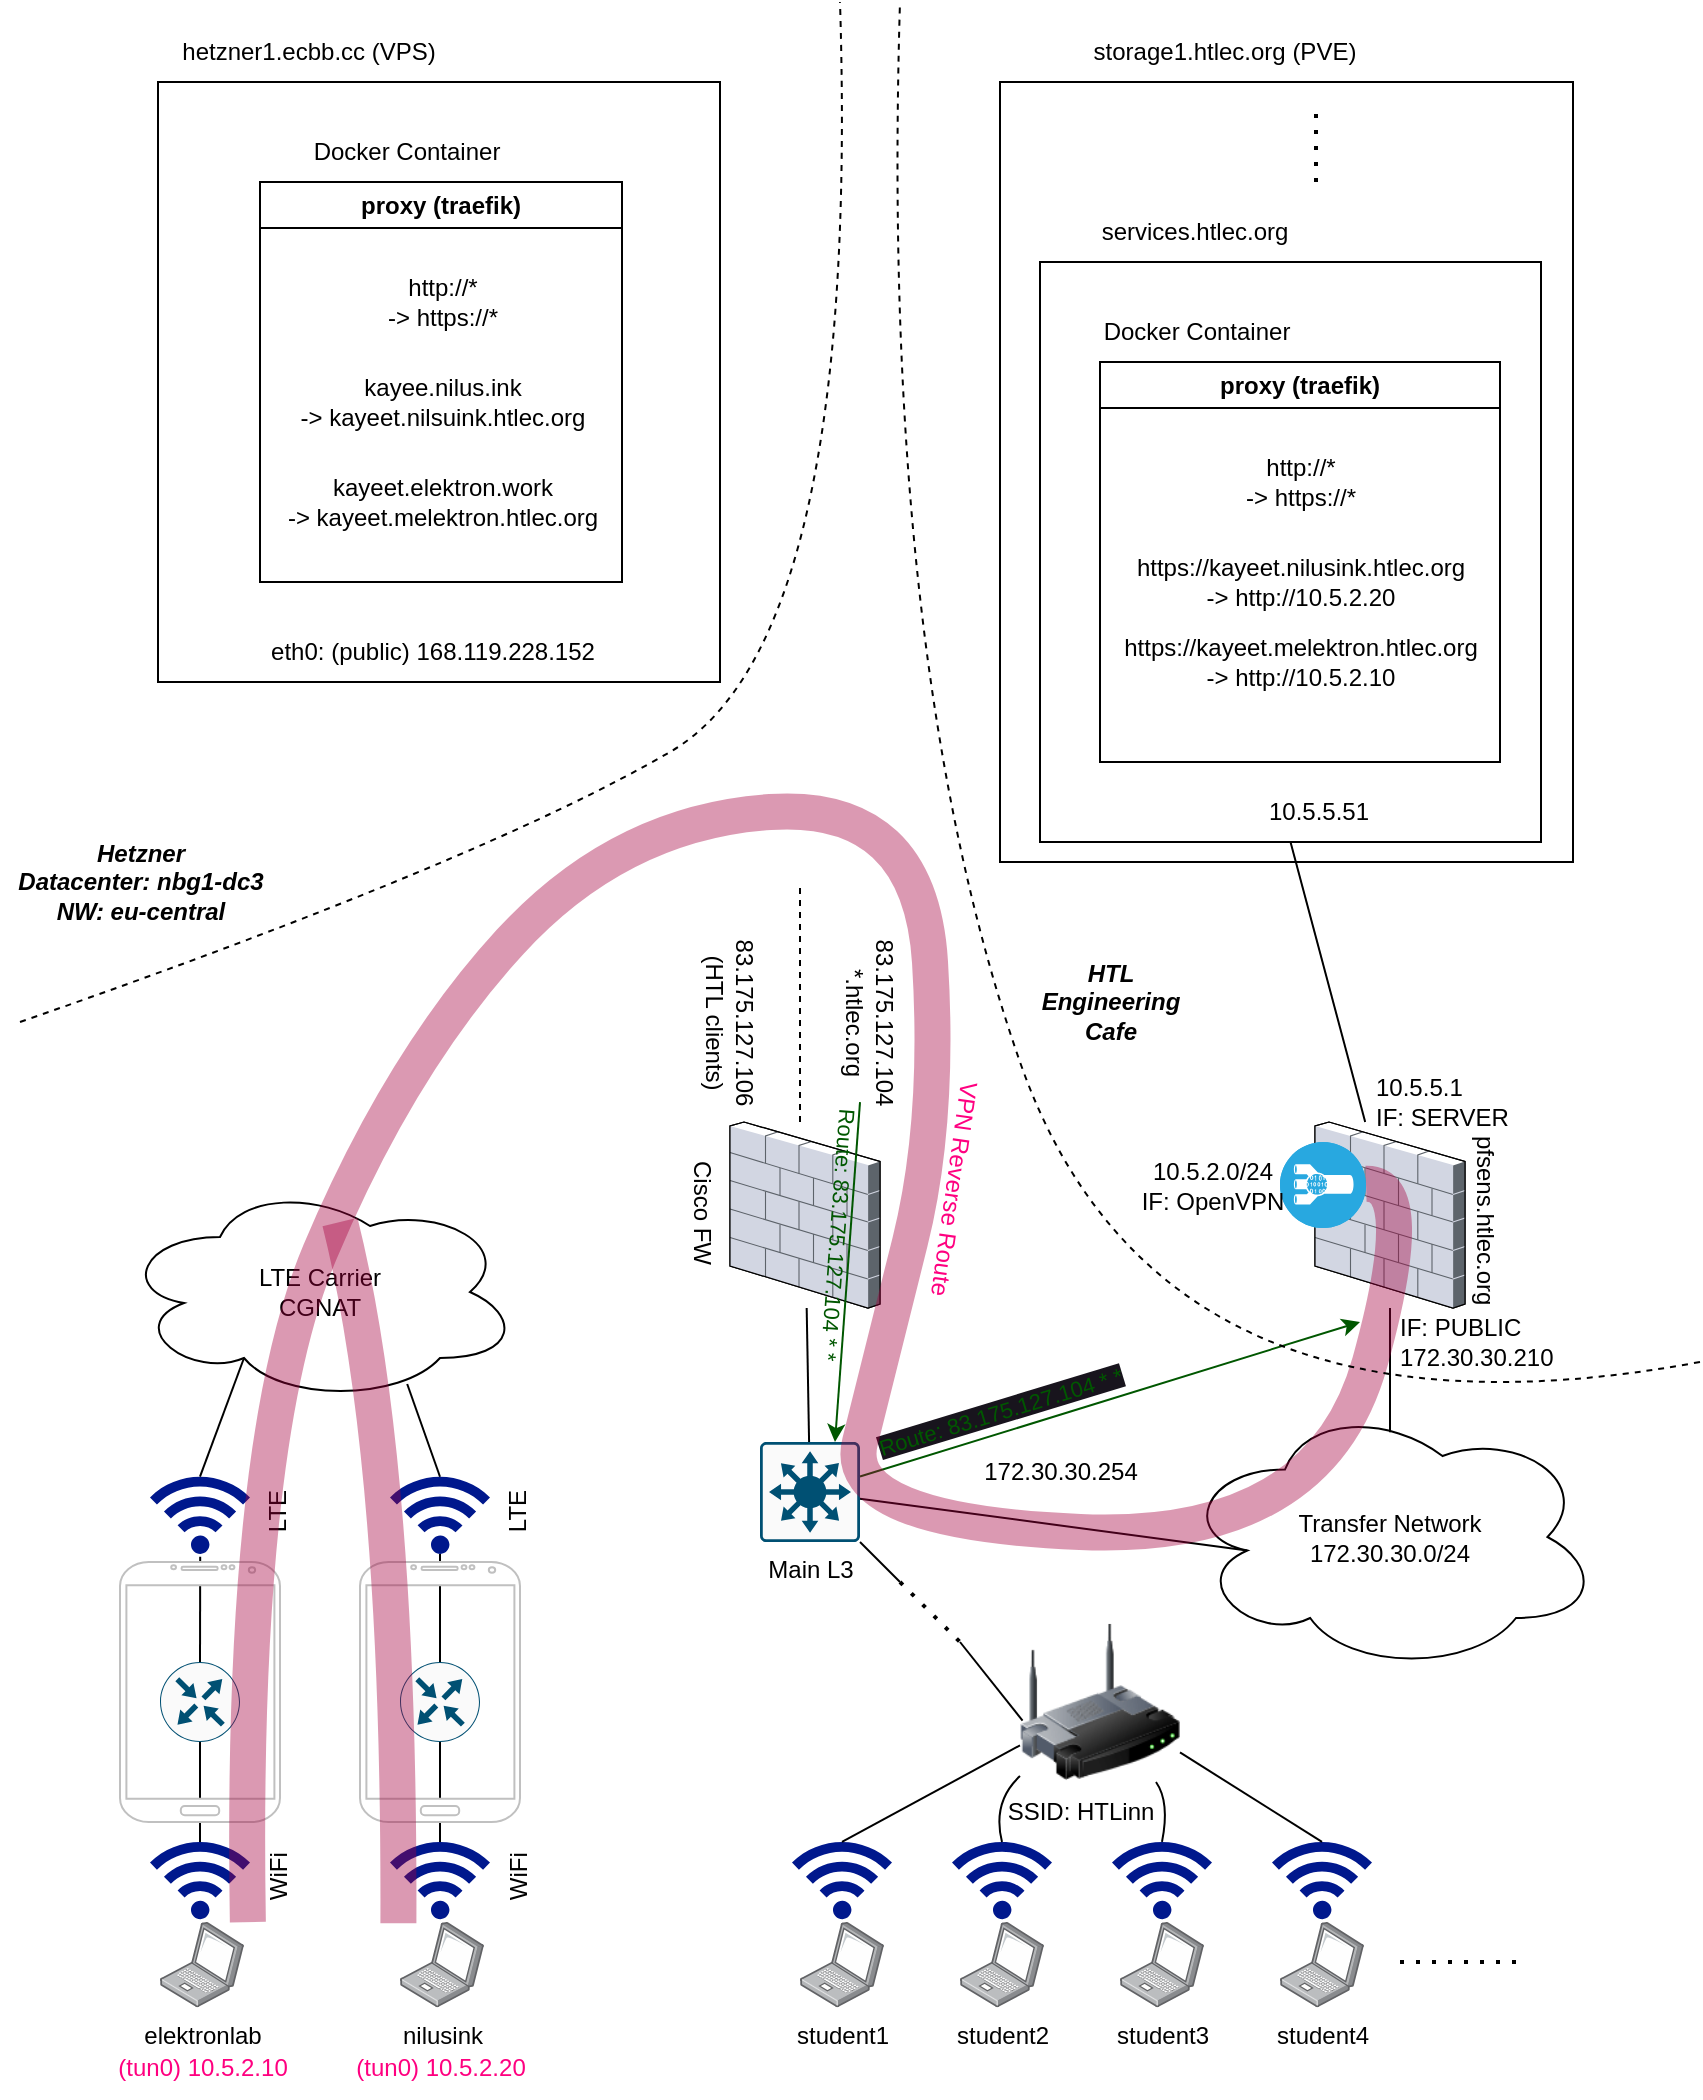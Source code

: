 <mxfile version="24.2.5" type="device">
  <diagram name="Page-1" id="OReZ9tJOHdiUHSILIBYm">
    <mxGraphModel dx="683" dy="417" grid="1" gridSize="10" guides="1" tooltips="1" connect="1" arrows="1" fold="1" page="1" pageScale="1" pageWidth="850" pageHeight="1100" math="0" shadow="0">
      <root>
        <mxCell id="0" />
        <mxCell id="1" parent="0" />
        <mxCell id="7sgzOivnoeWW8wCpebLW-49" value="SSID: HTLinn" style="text;html=1;align=center;verticalAlign=middle;resizable=0;points=[];autosize=1;strokeColor=none;fillColor=none;" vertex="1" parent="1">
          <mxGeometry x="490" y="890" width="100" height="30" as="geometry" />
        </mxCell>
        <mxCell id="7sgzOivnoeWW8wCpebLW-27" value="" style="endArrow=none;html=1;rounded=0;entryX=0;entryY=0.5;entryDx=0;entryDy=0;entryPerimeter=0;exitX=0.5;exitY=0;exitDx=0;exitDy=0;exitPerimeter=0;" edge="1" parent="1" source="7sgzOivnoeWW8wCpebLW-17" target="7sgzOivnoeWW8wCpebLW-23">
          <mxGeometry width="50" height="50" relative="1" as="geometry">
            <mxPoint x="120" y="820" as="sourcePoint" />
            <mxPoint x="170" y="770" as="targetPoint" />
          </mxGeometry>
        </mxCell>
        <mxCell id="7sgzOivnoeWW8wCpebLW-26" value="" style="endArrow=none;html=1;rounded=0;entryX=-0.032;entryY=0.502;entryDx=0;entryDy=0;entryPerimeter=0;exitX=0.5;exitY=0;exitDx=0;exitDy=0;exitPerimeter=0;" edge="1" parent="1" source="7sgzOivnoeWW8wCpebLW-7" target="7sgzOivnoeWW8wCpebLW-22">
          <mxGeometry width="50" height="50" relative="1" as="geometry">
            <mxPoint x="120" y="820" as="sourcePoint" />
            <mxPoint x="170" y="770" as="targetPoint" />
          </mxGeometry>
        </mxCell>
        <mxCell id="7sgzOivnoeWW8wCpebLW-1" value="elektronlab" style="image;points=[];aspect=fixed;html=1;align=center;shadow=0;dashed=0;image=img/lib/allied_telesis/computer_and_terminals/Laptop.svg;" vertex="1" parent="1">
          <mxGeometry x="80" y="960" width="42" height="42.6" as="geometry" />
        </mxCell>
        <mxCell id="7sgzOivnoeWW8wCpebLW-2" value="nilusink" style="image;points=[];aspect=fixed;html=1;align=center;shadow=0;dashed=0;image=img/lib/allied_telesis/computer_and_terminals/Laptop.svg;" vertex="1" parent="1">
          <mxGeometry x="200" y="960" width="42" height="42.6" as="geometry" />
        </mxCell>
        <mxCell id="7sgzOivnoeWW8wCpebLW-8" value="WiFi" style="sketch=0;aspect=fixed;pointerEvents=1;shadow=0;dashed=0;html=1;strokeColor=none;labelPosition=center;verticalLabelPosition=bottom;verticalAlign=top;align=center;fillColor=#00188D;shape=mxgraph.mscae.enterprise.wireless_connection;rotation=-90;" vertex="1" parent="1">
          <mxGeometry x="79" y="912.6" width="42" height="50" as="geometry" />
        </mxCell>
        <mxCell id="7sgzOivnoeWW8wCpebLW-14" value="WiFi" style="sketch=0;aspect=fixed;pointerEvents=1;shadow=0;dashed=0;html=1;strokeColor=none;labelPosition=center;verticalLabelPosition=bottom;verticalAlign=top;align=center;fillColor=#00188D;shape=mxgraph.mscae.enterprise.wireless_connection;rotation=-90;" vertex="1" parent="1">
          <mxGeometry x="199" y="912.6" width="42" height="50" as="geometry" />
        </mxCell>
        <mxCell id="7sgzOivnoeWW8wCpebLW-15" value="" style="endArrow=none;html=1;rounded=0;entryX=0.5;entryY=1;entryDx=0;entryDy=0;entryPerimeter=0;exitX=0.92;exitY=0.5;exitDx=0;exitDy=0;exitPerimeter=0;" edge="1" parent="1" source="7sgzOivnoeWW8wCpebLW-8" target="7sgzOivnoeWW8wCpebLW-7">
          <mxGeometry width="50" height="50" relative="1" as="geometry">
            <mxPoint x="170" y="950" as="sourcePoint" />
            <mxPoint x="220" y="900" as="targetPoint" />
          </mxGeometry>
        </mxCell>
        <mxCell id="7sgzOivnoeWW8wCpebLW-6" value="" style="verticalLabelPosition=bottom;verticalAlign=top;html=1;shadow=0;dashed=0;strokeWidth=1;shape=mxgraph.android.phone2;strokeColor=#c0c0c0;" vertex="1" parent="1">
          <mxGeometry x="60" y="780" width="80" height="130" as="geometry" />
        </mxCell>
        <mxCell id="7sgzOivnoeWW8wCpebLW-7" value="" style="sketch=0;points=[[0.5,0,0],[1,0.5,0],[0.5,1,0],[0,0.5,0],[0.145,0.145,0],[0.856,0.145,0],[0.855,0.856,0],[0.145,0.855,0]];verticalLabelPosition=bottom;html=1;verticalAlign=top;aspect=fixed;align=center;pointerEvents=1;shape=mxgraph.cisco19.rect;prIcon=router;fillColor=#FAFAFA;strokeColor=#005073;" vertex="1" parent="1">
          <mxGeometry x="80" y="830" width="40" height="40" as="geometry" />
        </mxCell>
        <mxCell id="7sgzOivnoeWW8wCpebLW-18" value="" style="endArrow=none;html=1;rounded=0;entryX=0.5;entryY=1;entryDx=0;entryDy=0;entryPerimeter=0;exitX=0.92;exitY=0.5;exitDx=0;exitDy=0;exitPerimeter=0;" edge="1" parent="1" source="7sgzOivnoeWW8wCpebLW-14" target="7sgzOivnoeWW8wCpebLW-17">
          <mxGeometry width="50" height="50" relative="1" as="geometry">
            <mxPoint x="140" y="920" as="sourcePoint" />
            <mxPoint x="190" y="870" as="targetPoint" />
          </mxGeometry>
        </mxCell>
        <mxCell id="7sgzOivnoeWW8wCpebLW-16" value="" style="verticalLabelPosition=bottom;verticalAlign=top;html=1;shadow=0;dashed=0;strokeWidth=1;shape=mxgraph.android.phone2;strokeColor=#c0c0c0;" vertex="1" parent="1">
          <mxGeometry x="180" y="780" width="80" height="130" as="geometry" />
        </mxCell>
        <mxCell id="7sgzOivnoeWW8wCpebLW-17" value="" style="sketch=0;points=[[0.5,0,0],[1,0.5,0],[0.5,1,0],[0,0.5,0],[0.145,0.145,0],[0.856,0.145,0],[0.855,0.856,0],[0.145,0.855,0]];verticalLabelPosition=bottom;html=1;verticalAlign=top;aspect=fixed;align=center;pointerEvents=1;shape=mxgraph.cisco19.rect;prIcon=router;fillColor=#FAFAFA;strokeColor=#005073;" vertex="1" parent="1">
          <mxGeometry x="200" y="830" width="40" height="40" as="geometry" />
        </mxCell>
        <mxCell id="7sgzOivnoeWW8wCpebLW-19" value="LTE Carrier&lt;div&gt;CGNAT&lt;/div&gt;" style="ellipse;shape=cloud;whiteSpace=wrap;html=1;" vertex="1" parent="1">
          <mxGeometry x="60" y="590" width="200" height="110" as="geometry" />
        </mxCell>
        <mxCell id="7sgzOivnoeWW8wCpebLW-22" value="LTE" style="sketch=0;aspect=fixed;pointerEvents=1;shadow=0;dashed=0;html=1;strokeColor=none;labelPosition=center;verticalLabelPosition=bottom;verticalAlign=top;align=center;fillColor=#00188D;shape=mxgraph.mscae.enterprise.wireless_connection;rotation=-90;" vertex="1" parent="1">
          <mxGeometry x="79" y="730" width="42" height="50" as="geometry" />
        </mxCell>
        <mxCell id="7sgzOivnoeWW8wCpebLW-23" value="LTE" style="sketch=0;aspect=fixed;pointerEvents=1;shadow=0;dashed=0;html=1;strokeColor=none;labelPosition=center;verticalLabelPosition=bottom;verticalAlign=top;align=center;fillColor=#00188D;shape=mxgraph.mscae.enterprise.wireless_connection;rotation=-90;" vertex="1" parent="1">
          <mxGeometry x="199" y="730" width="42" height="50" as="geometry" />
        </mxCell>
        <mxCell id="7sgzOivnoeWW8wCpebLW-24" value="" style="endArrow=none;html=1;rounded=0;exitX=0.92;exitY=0.5;exitDx=0;exitDy=0;exitPerimeter=0;entryX=0.31;entryY=0.8;entryDx=0;entryDy=0;entryPerimeter=0;" edge="1" parent="1" source="7sgzOivnoeWW8wCpebLW-22" target="7sgzOivnoeWW8wCpebLW-19">
          <mxGeometry width="50" height="50" relative="1" as="geometry">
            <mxPoint x="150" y="680" as="sourcePoint" />
            <mxPoint x="200" y="630" as="targetPoint" />
          </mxGeometry>
        </mxCell>
        <mxCell id="7sgzOivnoeWW8wCpebLW-25" value="" style="endArrow=none;html=1;rounded=0;entryX=0.92;entryY=0.5;entryDx=0;entryDy=0;entryPerimeter=0;exitX=0.718;exitY=0.918;exitDx=0;exitDy=0;exitPerimeter=0;" edge="1" parent="1" source="7sgzOivnoeWW8wCpebLW-19" target="7sgzOivnoeWW8wCpebLW-23">
          <mxGeometry width="50" height="50" relative="1" as="geometry">
            <mxPoint x="150" y="680" as="sourcePoint" />
            <mxPoint x="200" y="630" as="targetPoint" />
          </mxGeometry>
        </mxCell>
        <mxCell id="7sgzOivnoeWW8wCpebLW-28" value="student1" style="image;points=[];aspect=fixed;html=1;align=center;shadow=0;dashed=0;image=img/lib/allied_telesis/computer_and_terminals/Laptop.svg;" vertex="1" parent="1">
          <mxGeometry x="400" y="960" width="42" height="42.6" as="geometry" />
        </mxCell>
        <mxCell id="7sgzOivnoeWW8wCpebLW-29" value="student2" style="image;points=[];aspect=fixed;html=1;align=center;shadow=0;dashed=0;image=img/lib/allied_telesis/computer_and_terminals/Laptop.svg;" vertex="1" parent="1">
          <mxGeometry x="480" y="960" width="42" height="42.6" as="geometry" />
        </mxCell>
        <mxCell id="7sgzOivnoeWW8wCpebLW-30" value="student3" style="image;points=[];aspect=fixed;html=1;align=center;shadow=0;dashed=0;image=img/lib/allied_telesis/computer_and_terminals/Laptop.svg;" vertex="1" parent="1">
          <mxGeometry x="560" y="960" width="42" height="42.6" as="geometry" />
        </mxCell>
        <mxCell id="7sgzOivnoeWW8wCpebLW-31" value="student4" style="image;points=[];aspect=fixed;html=1;align=center;shadow=0;dashed=0;image=img/lib/allied_telesis/computer_and_terminals/Laptop.svg;" vertex="1" parent="1">
          <mxGeometry x="640" y="960" width="42" height="42.6" as="geometry" />
        </mxCell>
        <mxCell id="7sgzOivnoeWW8wCpebLW-32" value="" style="endArrow=none;dashed=1;html=1;dashPattern=1 3;strokeWidth=2;rounded=0;" edge="1" parent="1">
          <mxGeometry width="50" height="50" relative="1" as="geometry">
            <mxPoint x="700" y="980" as="sourcePoint" />
            <mxPoint x="760" y="980" as="targetPoint" />
          </mxGeometry>
        </mxCell>
        <mxCell id="7sgzOivnoeWW8wCpebLW-34" value="Main L3" style="sketch=0;points=[[0.015,0.015,0],[0.985,0.015,0],[0.985,0.985,0],[0.015,0.985,0],[0.25,0,0],[0.5,0,0],[0.75,0,0],[1,0.25,0],[1,0.5,0],[1,0.75,0],[0.75,1,0],[0.5,1,0],[0.25,1,0],[0,0.75,0],[0,0.5,0],[0,0.25,0]];verticalLabelPosition=bottom;html=1;verticalAlign=top;aspect=fixed;align=center;pointerEvents=1;shape=mxgraph.cisco19.rect;prIcon=l3_switch;fillColor=#FAFAFA;strokeColor=#005073;" vertex="1" parent="1">
          <mxGeometry x="380" y="720" width="50" height="50" as="geometry" />
        </mxCell>
        <mxCell id="7sgzOivnoeWW8wCpebLW-36" value="" style="image;html=1;image=img/lib/clip_art/networking/Wireless_Router_128x128.png" vertex="1" parent="1">
          <mxGeometry x="510" y="810" width="80" height="80" as="geometry" />
        </mxCell>
        <mxCell id="7sgzOivnoeWW8wCpebLW-40" value="" style="sketch=0;aspect=fixed;pointerEvents=1;shadow=0;dashed=0;html=1;strokeColor=none;labelPosition=center;verticalLabelPosition=bottom;verticalAlign=top;align=center;fillColor=#00188D;shape=mxgraph.mscae.enterprise.wireless_connection;rotation=-90;" vertex="1" parent="1">
          <mxGeometry x="400" y="912.6" width="42" height="50" as="geometry" />
        </mxCell>
        <mxCell id="7sgzOivnoeWW8wCpebLW-41" value="" style="sketch=0;aspect=fixed;pointerEvents=1;shadow=0;dashed=0;html=1;strokeColor=none;labelPosition=center;verticalLabelPosition=bottom;verticalAlign=top;align=center;fillColor=#00188D;shape=mxgraph.mscae.enterprise.wireless_connection;rotation=-90;" vertex="1" parent="1">
          <mxGeometry x="480" y="912.6" width="42" height="50" as="geometry" />
        </mxCell>
        <mxCell id="7sgzOivnoeWW8wCpebLW-42" value="" style="sketch=0;aspect=fixed;pointerEvents=1;shadow=0;dashed=0;html=1;strokeColor=none;labelPosition=center;verticalLabelPosition=bottom;verticalAlign=top;align=center;fillColor=#00188D;shape=mxgraph.mscae.enterprise.wireless_connection;rotation=-90;" vertex="1" parent="1">
          <mxGeometry x="560" y="912.6" width="42" height="50" as="geometry" />
        </mxCell>
        <mxCell id="7sgzOivnoeWW8wCpebLW-43" value="" style="sketch=0;aspect=fixed;pointerEvents=1;shadow=0;dashed=0;html=1;strokeColor=none;labelPosition=center;verticalLabelPosition=bottom;verticalAlign=top;align=center;fillColor=#00188D;shape=mxgraph.mscae.enterprise.wireless_connection;rotation=-90;" vertex="1" parent="1">
          <mxGeometry x="640" y="912.6" width="42" height="50" as="geometry" />
        </mxCell>
        <mxCell id="7sgzOivnoeWW8wCpebLW-45" value="" style="endArrow=none;html=1;rounded=0;exitX=0.92;exitY=0.5;exitDx=0;exitDy=0;exitPerimeter=0;" edge="1" parent="1" source="7sgzOivnoeWW8wCpebLW-40" target="7sgzOivnoeWW8wCpebLW-36">
          <mxGeometry width="50" height="50" relative="1" as="geometry">
            <mxPoint x="510" y="930" as="sourcePoint" />
            <mxPoint x="560" y="880" as="targetPoint" />
          </mxGeometry>
        </mxCell>
        <mxCell id="7sgzOivnoeWW8wCpebLW-46" value="" style="endArrow=none;html=1;rounded=0;exitX=0.92;exitY=0.5;exitDx=0;exitDy=0;exitPerimeter=0;curved=1;" edge="1" parent="1" source="7sgzOivnoeWW8wCpebLW-41" target="7sgzOivnoeWW8wCpebLW-36">
          <mxGeometry width="50" height="50" relative="1" as="geometry">
            <mxPoint x="510" y="930" as="sourcePoint" />
            <mxPoint x="560" y="880" as="targetPoint" />
            <Array as="points">
              <mxPoint x="496" y="900" />
            </Array>
          </mxGeometry>
        </mxCell>
        <mxCell id="7sgzOivnoeWW8wCpebLW-47" value="" style="endArrow=none;html=1;rounded=0;exitX=0.92;exitY=0.5;exitDx=0;exitDy=0;exitPerimeter=0;curved=1;" edge="1" parent="1" source="7sgzOivnoeWW8wCpebLW-42" target="7sgzOivnoeWW8wCpebLW-36">
          <mxGeometry width="50" height="50" relative="1" as="geometry">
            <mxPoint x="510" y="930" as="sourcePoint" />
            <mxPoint x="560" y="880" as="targetPoint" />
            <Array as="points">
              <mxPoint x="585" y="900" />
            </Array>
          </mxGeometry>
        </mxCell>
        <mxCell id="7sgzOivnoeWW8wCpebLW-48" value="" style="endArrow=none;html=1;rounded=0;exitX=0.92;exitY=0.5;exitDx=0;exitDy=0;exitPerimeter=0;" edge="1" parent="1" source="7sgzOivnoeWW8wCpebLW-43" target="7sgzOivnoeWW8wCpebLW-36">
          <mxGeometry width="50" height="50" relative="1" as="geometry">
            <mxPoint x="510" y="930" as="sourcePoint" />
            <mxPoint x="560" y="880" as="targetPoint" />
          </mxGeometry>
        </mxCell>
        <mxCell id="7sgzOivnoeWW8wCpebLW-51" value="" style="verticalLabelPosition=bottom;sketch=0;aspect=fixed;html=1;verticalAlign=top;strokeColor=none;align=center;outlineConnect=0;shape=mxgraph.citrix.firewall;" vertex="1" parent="1">
          <mxGeometry x="365" y="560" width="75" height="93" as="geometry" />
        </mxCell>
        <mxCell id="7sgzOivnoeWW8wCpebLW-52" value="Transfer Network&lt;div&gt;172.30.30.0/24&lt;/div&gt;" style="ellipse;shape=cloud;whiteSpace=wrap;html=1;" vertex="1" parent="1">
          <mxGeometry x="590" y="700" width="210" height="135" as="geometry" />
        </mxCell>
        <mxCell id="7sgzOivnoeWW8wCpebLW-56" value="" style="endArrow=none;html=1;rounded=0;" edge="1" parent="1" source="7sgzOivnoeWW8wCpebLW-51" target="7sgzOivnoeWW8wCpebLW-34">
          <mxGeometry width="50" height="50" relative="1" as="geometry">
            <mxPoint x="430" y="800" as="sourcePoint" />
            <mxPoint x="480" y="750" as="targetPoint" />
          </mxGeometry>
        </mxCell>
        <mxCell id="7sgzOivnoeWW8wCpebLW-57" value="" style="endArrow=none;html=1;rounded=0;exitX=0.16;exitY=0.55;exitDx=0;exitDy=0;exitPerimeter=0;" edge="1" parent="1" source="7sgzOivnoeWW8wCpebLW-52" target="7sgzOivnoeWW8wCpebLW-34">
          <mxGeometry width="50" height="50" relative="1" as="geometry">
            <mxPoint x="430" y="800" as="sourcePoint" />
            <mxPoint x="480" y="750" as="targetPoint" />
          </mxGeometry>
        </mxCell>
        <mxCell id="7sgzOivnoeWW8wCpebLW-58" value="pfsens.htlec.org" style="verticalLabelPosition=middle;sketch=0;aspect=fixed;html=1;verticalAlign=top;strokeColor=none;align=left;outlineConnect=0;shape=mxgraph.citrix.firewall;labelPosition=right;textDirection=vertical-rl;" vertex="1" parent="1">
          <mxGeometry x="657.5" y="560" width="75" height="93" as="geometry" />
        </mxCell>
        <mxCell id="7sgzOivnoeWW8wCpebLW-59" value="" style="endArrow=none;html=1;rounded=0;exitX=0.5;exitY=0.112;exitDx=0;exitDy=0;exitPerimeter=0;" edge="1" parent="1" source="7sgzOivnoeWW8wCpebLW-52" target="7sgzOivnoeWW8wCpebLW-58">
          <mxGeometry width="50" height="50" relative="1" as="geometry">
            <mxPoint x="540" y="680" as="sourcePoint" />
            <mxPoint x="590" y="630" as="targetPoint" />
          </mxGeometry>
        </mxCell>
        <mxCell id="7sgzOivnoeWW8wCpebLW-61" value="172.30.30.254" style="text;html=1;align=center;verticalAlign=middle;resizable=0;points=[];autosize=1;strokeColor=none;fillColor=none;" vertex="1" parent="1">
          <mxGeometry x="480" y="720" width="100" height="30" as="geometry" />
        </mxCell>
        <mxCell id="7sgzOivnoeWW8wCpebLW-62" value="" style="endArrow=none;html=1;rounded=0;" edge="1" parent="1" target="7sgzOivnoeWW8wCpebLW-34">
          <mxGeometry width="50" height="50" relative="1" as="geometry">
            <mxPoint x="450" y="790" as="sourcePoint" />
            <mxPoint x="570" y="690" as="targetPoint" />
          </mxGeometry>
        </mxCell>
        <mxCell id="7sgzOivnoeWW8wCpebLW-63" value="" style="endArrow=none;dashed=1;html=1;dashPattern=1 3;strokeWidth=2;rounded=0;" edge="1" parent="1">
          <mxGeometry width="50" height="50" relative="1" as="geometry">
            <mxPoint x="450" y="790" as="sourcePoint" />
            <mxPoint x="480" y="820" as="targetPoint" />
          </mxGeometry>
        </mxCell>
        <mxCell id="7sgzOivnoeWW8wCpebLW-64" value="" style="endArrow=none;html=1;rounded=0;exitX=0.016;exitY=0.616;exitDx=0;exitDy=0;exitPerimeter=0;" edge="1" parent="1" source="7sgzOivnoeWW8wCpebLW-36">
          <mxGeometry width="50" height="50" relative="1" as="geometry">
            <mxPoint x="500" y="810" as="sourcePoint" />
            <mxPoint x="480" y="820" as="targetPoint" />
          </mxGeometry>
        </mxCell>
        <mxCell id="7sgzOivnoeWW8wCpebLW-66" value="Cisco FW" style="text;html=1;align=center;verticalAlign=middle;resizable=0;points=[];autosize=1;strokeColor=none;fillColor=none;rotation=90;" vertex="1" parent="1">
          <mxGeometry x="311" y="590" width="80" height="30" as="geometry" />
        </mxCell>
        <mxCell id="7sgzOivnoeWW8wCpebLW-67" value="83.175.127.106&lt;div&gt;(HTL clients)&lt;/div&gt;" style="text;html=1;align=center;verticalAlign=middle;resizable=0;points=[];autosize=1;strokeColor=none;fillColor=none;rotation=90;" vertex="1" parent="1">
          <mxGeometry x="310" y="490" width="110" height="40" as="geometry" />
        </mxCell>
        <mxCell id="7sgzOivnoeWW8wCpebLW-69" value="&lt;span style=&quot;text-align: left; text-wrap: wrap;&quot;&gt;83.175.127.104&lt;/span&gt;&lt;div&gt;&lt;span style=&quot;text-align: left; text-wrap: wrap;&quot;&gt;*.htlec.org&lt;/span&gt;&lt;/div&gt;" style="text;html=1;align=center;verticalAlign=middle;resizable=0;points=[];autosize=1;strokeColor=none;fillColor=none;rotation=90;" vertex="1" parent="1">
          <mxGeometry x="380" y="490" width="110" height="40" as="geometry" />
        </mxCell>
        <mxCell id="7sgzOivnoeWW8wCpebLW-72" value="&lt;span style=&quot;font-size: 11px; background-color: rgb(24, 20, 29);&quot;&gt;Route: 83.175.127.104 * *&lt;/span&gt;" style="text;html=1;align=center;verticalAlign=middle;resizable=0;points=[];autosize=1;strokeColor=none;fillColor=none;rotation=-16.9;fontColor=#005700;" vertex="1" parent="1">
          <mxGeometry x="425" y="690" width="150" height="30" as="geometry" />
        </mxCell>
        <mxCell id="7sgzOivnoeWW8wCpebLW-71" value="" style="endArrow=classic;html=1;rounded=0;fillColor=#008a00;strokeColor=#005700;" edge="1" parent="1" source="7sgzOivnoeWW8wCpebLW-34">
          <mxGeometry width="50" height="50" relative="1" as="geometry">
            <mxPoint x="470" y="700" as="sourcePoint" />
            <mxPoint x="680" y="660" as="targetPoint" />
          </mxGeometry>
        </mxCell>
        <mxCell id="7sgzOivnoeWW8wCpebLW-73" value="" style="endArrow=classic;html=1;rounded=0;exitX=0.864;exitY=0.625;exitDx=0;exitDy=0;exitPerimeter=0;entryX=0.75;entryY=0;entryDx=0;entryDy=0;entryPerimeter=0;fillColor=#008a00;strokeColor=#005700;" edge="1" parent="1" source="7sgzOivnoeWW8wCpebLW-69" target="7sgzOivnoeWW8wCpebLW-34">
          <mxGeometry width="50" height="50" relative="1" as="geometry">
            <mxPoint x="490" y="650" as="sourcePoint" />
            <mxPoint x="540" y="600" as="targetPoint" />
          </mxGeometry>
        </mxCell>
        <mxCell id="7sgzOivnoeWW8wCpebLW-74" value="&lt;span style=&quot;font-size: 11px;&quot;&gt;Route: 83.175.127.104 * *&lt;/span&gt;" style="text;html=1;align=center;verticalAlign=middle;resizable=0;points=[];autosize=1;strokeColor=none;fillColor=none;rotation=94.3;fontColor=#005700;labelBackgroundColor=none;" vertex="1" parent="1">
          <mxGeometry x="344" y="601" width="150" height="30" as="geometry" />
        </mxCell>
        <mxCell id="7sgzOivnoeWW8wCpebLW-77" value="" style="rounded=0;whiteSpace=wrap;html=1;" vertex="1" parent="1">
          <mxGeometry x="500" y="40" width="286.5" height="390" as="geometry" />
        </mxCell>
        <mxCell id="7sgzOivnoeWW8wCpebLW-78" value="" style="rounded=0;whiteSpace=wrap;html=1;" vertex="1" parent="1">
          <mxGeometry x="520" y="130" width="250.5" height="290" as="geometry" />
        </mxCell>
        <mxCell id="7sgzOivnoeWW8wCpebLW-79" value="" style="fillColor=#28A8E0;verticalLabelPosition=bottom;sketch=0;html=1;strokeColor=#ffffff;verticalAlign=top;align=center;points=[[0.145,0.145,0],[0.5,0,0],[0.855,0.145,0],[1,0.5,0],[0.855,0.855,0],[0.5,1,0],[0.145,0.855,0],[0,0.5,0]];pointerEvents=1;shape=mxgraph.cisco_safe.compositeIcon;bgIcon=ellipse;resIcon=mxgraph.cisco_safe.capability.vpn_concentrator;" vertex="1" parent="1">
          <mxGeometry x="640" y="570" width="43" height="43" as="geometry" />
        </mxCell>
        <mxCell id="7sgzOivnoeWW8wCpebLW-81" value="" style="endArrow=none;dashed=1;html=1;dashPattern=1 3;strokeWidth=2;rounded=0;" edge="1" parent="1">
          <mxGeometry width="50" height="50" relative="1" as="geometry">
            <mxPoint x="658" y="90" as="sourcePoint" />
            <mxPoint x="658" y="50" as="targetPoint" />
          </mxGeometry>
        </mxCell>
        <mxCell id="7sgzOivnoeWW8wCpebLW-82" value="storage1.htlec.org (PVE)" style="text;html=1;align=center;verticalAlign=middle;resizable=0;points=[];autosize=1;strokeColor=none;fillColor=none;" vertex="1" parent="1">
          <mxGeometry x="536.5" y="10" width="150" height="30" as="geometry" />
        </mxCell>
        <mxCell id="7sgzOivnoeWW8wCpebLW-83" value="services.htlec.org" style="text;html=1;align=center;verticalAlign=middle;resizable=0;points=[];autosize=1;strokeColor=none;fillColor=none;" vertex="1" parent="1">
          <mxGeometry x="536.5" y="100" width="120" height="30" as="geometry" />
        </mxCell>
        <mxCell id="7sgzOivnoeWW8wCpebLW-84" value="proxy (traefik)" style="swimlane;whiteSpace=wrap;html=1;" vertex="1" parent="1">
          <mxGeometry x="550" y="180" width="200" height="200" as="geometry">
            <mxRectangle x="567.5" y="230" width="110" height="30" as="alternateBounds" />
          </mxGeometry>
        </mxCell>
        <mxCell id="7sgzOivnoeWW8wCpebLW-85" value="Docker Container" style="text;html=1;align=center;verticalAlign=middle;resizable=0;points=[];autosize=1;strokeColor=none;fillColor=none;" vertex="1" parent="1">
          <mxGeometry x="537.5" y="150" width="120" height="30" as="geometry" />
        </mxCell>
        <mxCell id="7sgzOivnoeWW8wCpebLW-86" value="" style="endArrow=none;html=1;rounded=0;entryX=0.5;entryY=1;entryDx=0;entryDy=0;" edge="1" parent="1" source="7sgzOivnoeWW8wCpebLW-58" target="7sgzOivnoeWW8wCpebLW-78">
          <mxGeometry width="50" height="50" relative="1" as="geometry">
            <mxPoint x="630" y="440" as="sourcePoint" />
            <mxPoint x="680" y="390" as="targetPoint" />
          </mxGeometry>
        </mxCell>
        <mxCell id="7sgzOivnoeWW8wCpebLW-87" value="10.5.5.51" style="text;html=1;align=center;verticalAlign=middle;resizable=0;points=[];autosize=1;strokeColor=none;fillColor=none;" vertex="1" parent="1">
          <mxGeometry x="624.25" y="390" width="70" height="30" as="geometry" />
        </mxCell>
        <mxCell id="7sgzOivnoeWW8wCpebLW-88" value="10.5.2.0/24&lt;div&gt;IF: OpenVPN&lt;/div&gt;" style="text;html=1;align=center;verticalAlign=middle;resizable=0;points=[];autosize=1;strokeColor=none;fillColor=none;" vertex="1" parent="1">
          <mxGeometry x="561" y="571.5" width="90" height="40" as="geometry" />
        </mxCell>
        <mxCell id="7sgzOivnoeWW8wCpebLW-89" value="IF: PUBLIC&lt;div&gt;172.30.30.210&lt;/div&gt;" style="text;html=1;align=left;verticalAlign=middle;resizable=0;points=[];autosize=1;strokeColor=none;fillColor=none;" vertex="1" parent="1">
          <mxGeometry x="697.5" y="650" width="100" height="40" as="geometry" />
        </mxCell>
        <mxCell id="7sgzOivnoeWW8wCpebLW-90" value="&lt;div&gt;10.5.5.1&lt;/div&gt;IF: SERVER" style="text;html=1;align=left;verticalAlign=middle;resizable=0;points=[];autosize=1;strokeColor=none;fillColor=none;" vertex="1" parent="1">
          <mxGeometry x="686" y="530" width="90" height="40" as="geometry" />
        </mxCell>
        <mxCell id="7sgzOivnoeWW8wCpebLW-91" value="" style="rounded=0;whiteSpace=wrap;html=1;" vertex="1" parent="1">
          <mxGeometry x="79" y="40" width="281" height="300" as="geometry" />
        </mxCell>
        <mxCell id="7sgzOivnoeWW8wCpebLW-92" value="hetzner1.ecbb.cc (VPS)" style="text;html=1;align=center;verticalAlign=middle;resizable=0;points=[];autosize=1;strokeColor=none;fillColor=none;" vertex="1" parent="1">
          <mxGeometry x="79" y="10" width="150" height="30" as="geometry" />
        </mxCell>
        <mxCell id="7sgzOivnoeWW8wCpebLW-93" value="proxy (traefik)" style="swimlane;whiteSpace=wrap;html=1;" vertex="1" parent="1">
          <mxGeometry x="130" y="90" width="181" height="200" as="geometry">
            <mxRectangle x="567.5" y="230" width="110" height="30" as="alternateBounds" />
          </mxGeometry>
        </mxCell>
        <mxCell id="7sgzOivnoeWW8wCpebLW-97" value="kayeet.elektron.work&lt;div&gt;-&amp;gt; kayeet.melektron.htlec.org&lt;/div&gt;" style="text;html=1;align=center;verticalAlign=middle;resizable=0;points=[];autosize=1;strokeColor=none;fillColor=none;" vertex="1" parent="7sgzOivnoeWW8wCpebLW-93">
          <mxGeometry x="1" y="140" width="180" height="40" as="geometry" />
        </mxCell>
        <mxCell id="7sgzOivnoeWW8wCpebLW-96" value="kayee.nilus.ink&lt;div&gt;-&amp;gt; kayeet.nilsuink.htlec.org&lt;/div&gt;" style="text;html=1;align=center;verticalAlign=middle;resizable=0;points=[];autosize=1;strokeColor=none;fillColor=none;" vertex="1" parent="7sgzOivnoeWW8wCpebLW-93">
          <mxGeometry x="5.5" y="90" width="170" height="40" as="geometry" />
        </mxCell>
        <mxCell id="7sgzOivnoeWW8wCpebLW-102" value="http://*&lt;div&gt;-&amp;gt; https://*&lt;/div&gt;" style="text;html=1;align=center;verticalAlign=middle;resizable=0;points=[];autosize=1;strokeColor=none;fillColor=none;" vertex="1" parent="7sgzOivnoeWW8wCpebLW-93">
          <mxGeometry x="50.5" y="40" width="80" height="40" as="geometry" />
        </mxCell>
        <mxCell id="7sgzOivnoeWW8wCpebLW-94" value="Docker Container" style="text;html=1;align=center;verticalAlign=middle;resizable=0;points=[];autosize=1;strokeColor=none;fillColor=none;" vertex="1" parent="1">
          <mxGeometry x="143.38" y="60" width="120" height="30" as="geometry" />
        </mxCell>
        <mxCell id="7sgzOivnoeWW8wCpebLW-98" value="https://kayeet.nilusink.htlec.org&lt;div&gt;-&amp;gt; http://10.5.2.20&lt;/div&gt;" style="text;html=1;align=center;verticalAlign=middle;resizable=0;points=[];autosize=1;strokeColor=none;fillColor=none;" vertex="1" parent="1">
          <mxGeometry x="555" y="270" width="190" height="40" as="geometry" />
        </mxCell>
        <mxCell id="7sgzOivnoeWW8wCpebLW-99" value="https://kayeet.melektron.htlec.org&lt;div&gt;-&amp;gt; http://10.5.2.10&lt;/div&gt;" style="text;html=1;align=center;verticalAlign=middle;resizable=0;points=[];autosize=1;strokeColor=none;fillColor=none;" vertex="1" parent="1">
          <mxGeometry x="550" y="310" width="200" height="40" as="geometry" />
        </mxCell>
        <mxCell id="7sgzOivnoeWW8wCpebLW-100" value="http://*&lt;div&gt;-&amp;gt; https://*&lt;/div&gt;" style="text;html=1;align=center;verticalAlign=middle;resizable=0;points=[];autosize=1;strokeColor=none;fillColor=none;" vertex="1" parent="1">
          <mxGeometry x="610" y="220" width="80" height="40" as="geometry" />
        </mxCell>
        <mxCell id="7sgzOivnoeWW8wCpebLW-103" value="" style="endArrow=none;html=1;rounded=0;curved=1;strokeWidth=18;opacity=40;fillColor=#d80073;strokeColor=#A50040;exitX=1.046;exitY=0.001;exitDx=0;exitDy=0;exitPerimeter=0;" edge="1" parent="1" source="7sgzOivnoeWW8wCpebLW-1" target="7sgzOivnoeWW8wCpebLW-79">
          <mxGeometry width="50" height="50" relative="1" as="geometry">
            <mxPoint x="140" y="980" as="sourcePoint" />
            <mxPoint x="200" y="566.5" as="targetPoint" />
            <Array as="points">
              <mxPoint x="120" y="720" />
              <mxPoint x="200" y="530" />
              <mxPoint x="310" y="410" />
              <mxPoint x="460" y="400" />
              <mxPoint x="470" y="560" />
              <mxPoint x="440" y="680" />
              <mxPoint x="420" y="760" />
              <mxPoint x="660" y="770" />
              <mxPoint x="710" y="590" />
            </Array>
          </mxGeometry>
        </mxCell>
        <mxCell id="7sgzOivnoeWW8wCpebLW-104" value="" style="endArrow=none;dashed=1;html=1;rounded=0;" edge="1" parent="1">
          <mxGeometry width="50" height="50" relative="1" as="geometry">
            <mxPoint x="400" y="560" as="sourcePoint" />
            <mxPoint x="400" y="440" as="targetPoint" />
          </mxGeometry>
        </mxCell>
        <mxCell id="7sgzOivnoeWW8wCpebLW-106" value="VPN Reverse Route" style="text;html=1;align=center;verticalAlign=middle;resizable=0;points=[];autosize=1;strokeColor=none;fillColor=none;fontColor=#FF0080;rotation=98;" vertex="1" parent="1">
          <mxGeometry x="412" y="578" width="130" height="30" as="geometry" />
        </mxCell>
        <mxCell id="7sgzOivnoeWW8wCpebLW-108" value="" style="endArrow=none;html=1;rounded=0;strokeWidth=18;fillColor=#d80073;strokeColor=#A50040;opacity=40;exitX=-0.019;exitY=0.014;exitDx=0;exitDy=0;exitPerimeter=0;curved=1;" edge="1" parent="1" source="7sgzOivnoeWW8wCpebLW-2">
          <mxGeometry width="50" height="50" relative="1" as="geometry">
            <mxPoint x="280" y="730" as="sourcePoint" />
            <mxPoint x="170" y="610" as="targetPoint" />
            <Array as="points">
              <mxPoint x="200" y="730" />
            </Array>
          </mxGeometry>
        </mxCell>
        <mxCell id="7sgzOivnoeWW8wCpebLW-109" value="(tun0) 10.5.2.10" style="text;html=1;align=center;verticalAlign=middle;resizable=0;points=[];autosize=1;strokeColor=none;fillColor=none;fontColor=#FF0080;" vertex="1" parent="1">
          <mxGeometry x="46" y="1018" width="110" height="30" as="geometry" />
        </mxCell>
        <mxCell id="7sgzOivnoeWW8wCpebLW-110" value="(tun0) 10.5.2.20" style="text;html=1;align=center;verticalAlign=middle;resizable=0;points=[];autosize=1;strokeColor=none;fillColor=none;fontColor=#FF0080;" vertex="1" parent="1">
          <mxGeometry x="164.5" y="1018" width="110" height="30" as="geometry" />
        </mxCell>
        <mxCell id="7sgzOivnoeWW8wCpebLW-111" value="" style="endArrow=none;dashed=1;html=1;rounded=0;curved=1;" edge="1" parent="1">
          <mxGeometry width="50" height="50" relative="1" as="geometry">
            <mxPoint x="850" y="680" as="sourcePoint" />
            <mxPoint x="450" as="targetPoint" />
            <Array as="points">
              <mxPoint x="580" y="730" />
              <mxPoint x="440" y="330" />
            </Array>
          </mxGeometry>
        </mxCell>
        <mxCell id="7sgzOivnoeWW8wCpebLW-112" value="eth0: (public) 168.119.228.152" style="text;html=1;align=center;verticalAlign=middle;resizable=0;points=[];autosize=1;strokeColor=none;fillColor=none;" vertex="1" parent="1">
          <mxGeometry x="121" y="310" width="190" height="30" as="geometry" />
        </mxCell>
        <mxCell id="7sgzOivnoeWW8wCpebLW-113" value="HTL&lt;div&gt;Engineering&lt;/div&gt;&lt;div&gt;Cafe&lt;/div&gt;" style="text;html=1;align=center;verticalAlign=middle;resizable=0;points=[];autosize=1;strokeColor=none;fillColor=none;fontStyle=3;" vertex="1" parent="1">
          <mxGeometry x="510" y="470" width="90" height="60" as="geometry" />
        </mxCell>
        <mxCell id="7sgzOivnoeWW8wCpebLW-114" value="Hetzner&lt;div&gt;Datacenter:&amp;nbsp;&lt;span style=&quot;background-color: initial;&quot;&gt;nbg1-dc3&lt;/span&gt;&lt;/div&gt;&lt;div&gt;&lt;span style=&quot;background-color: initial;&quot;&gt;NW: eu-central&lt;/span&gt;&lt;/div&gt;" style="text;html=1;align=center;verticalAlign=middle;resizable=0;points=[];autosize=1;strokeColor=none;fillColor=none;fontStyle=3" vertex="1" parent="1">
          <mxGeometry y="410" width="140" height="60" as="geometry" />
        </mxCell>
        <mxCell id="7sgzOivnoeWW8wCpebLW-115" value="" style="endArrow=none;dashed=1;html=1;rounded=0;curved=1;" edge="1" parent="1">
          <mxGeometry width="50" height="50" relative="1" as="geometry">
            <mxPoint x="10" y="510" as="sourcePoint" />
            <mxPoint x="420" as="targetPoint" />
            <Array as="points">
              <mxPoint x="240" y="430" />
              <mxPoint x="430" y="320" />
            </Array>
          </mxGeometry>
        </mxCell>
      </root>
    </mxGraphModel>
  </diagram>
</mxfile>
